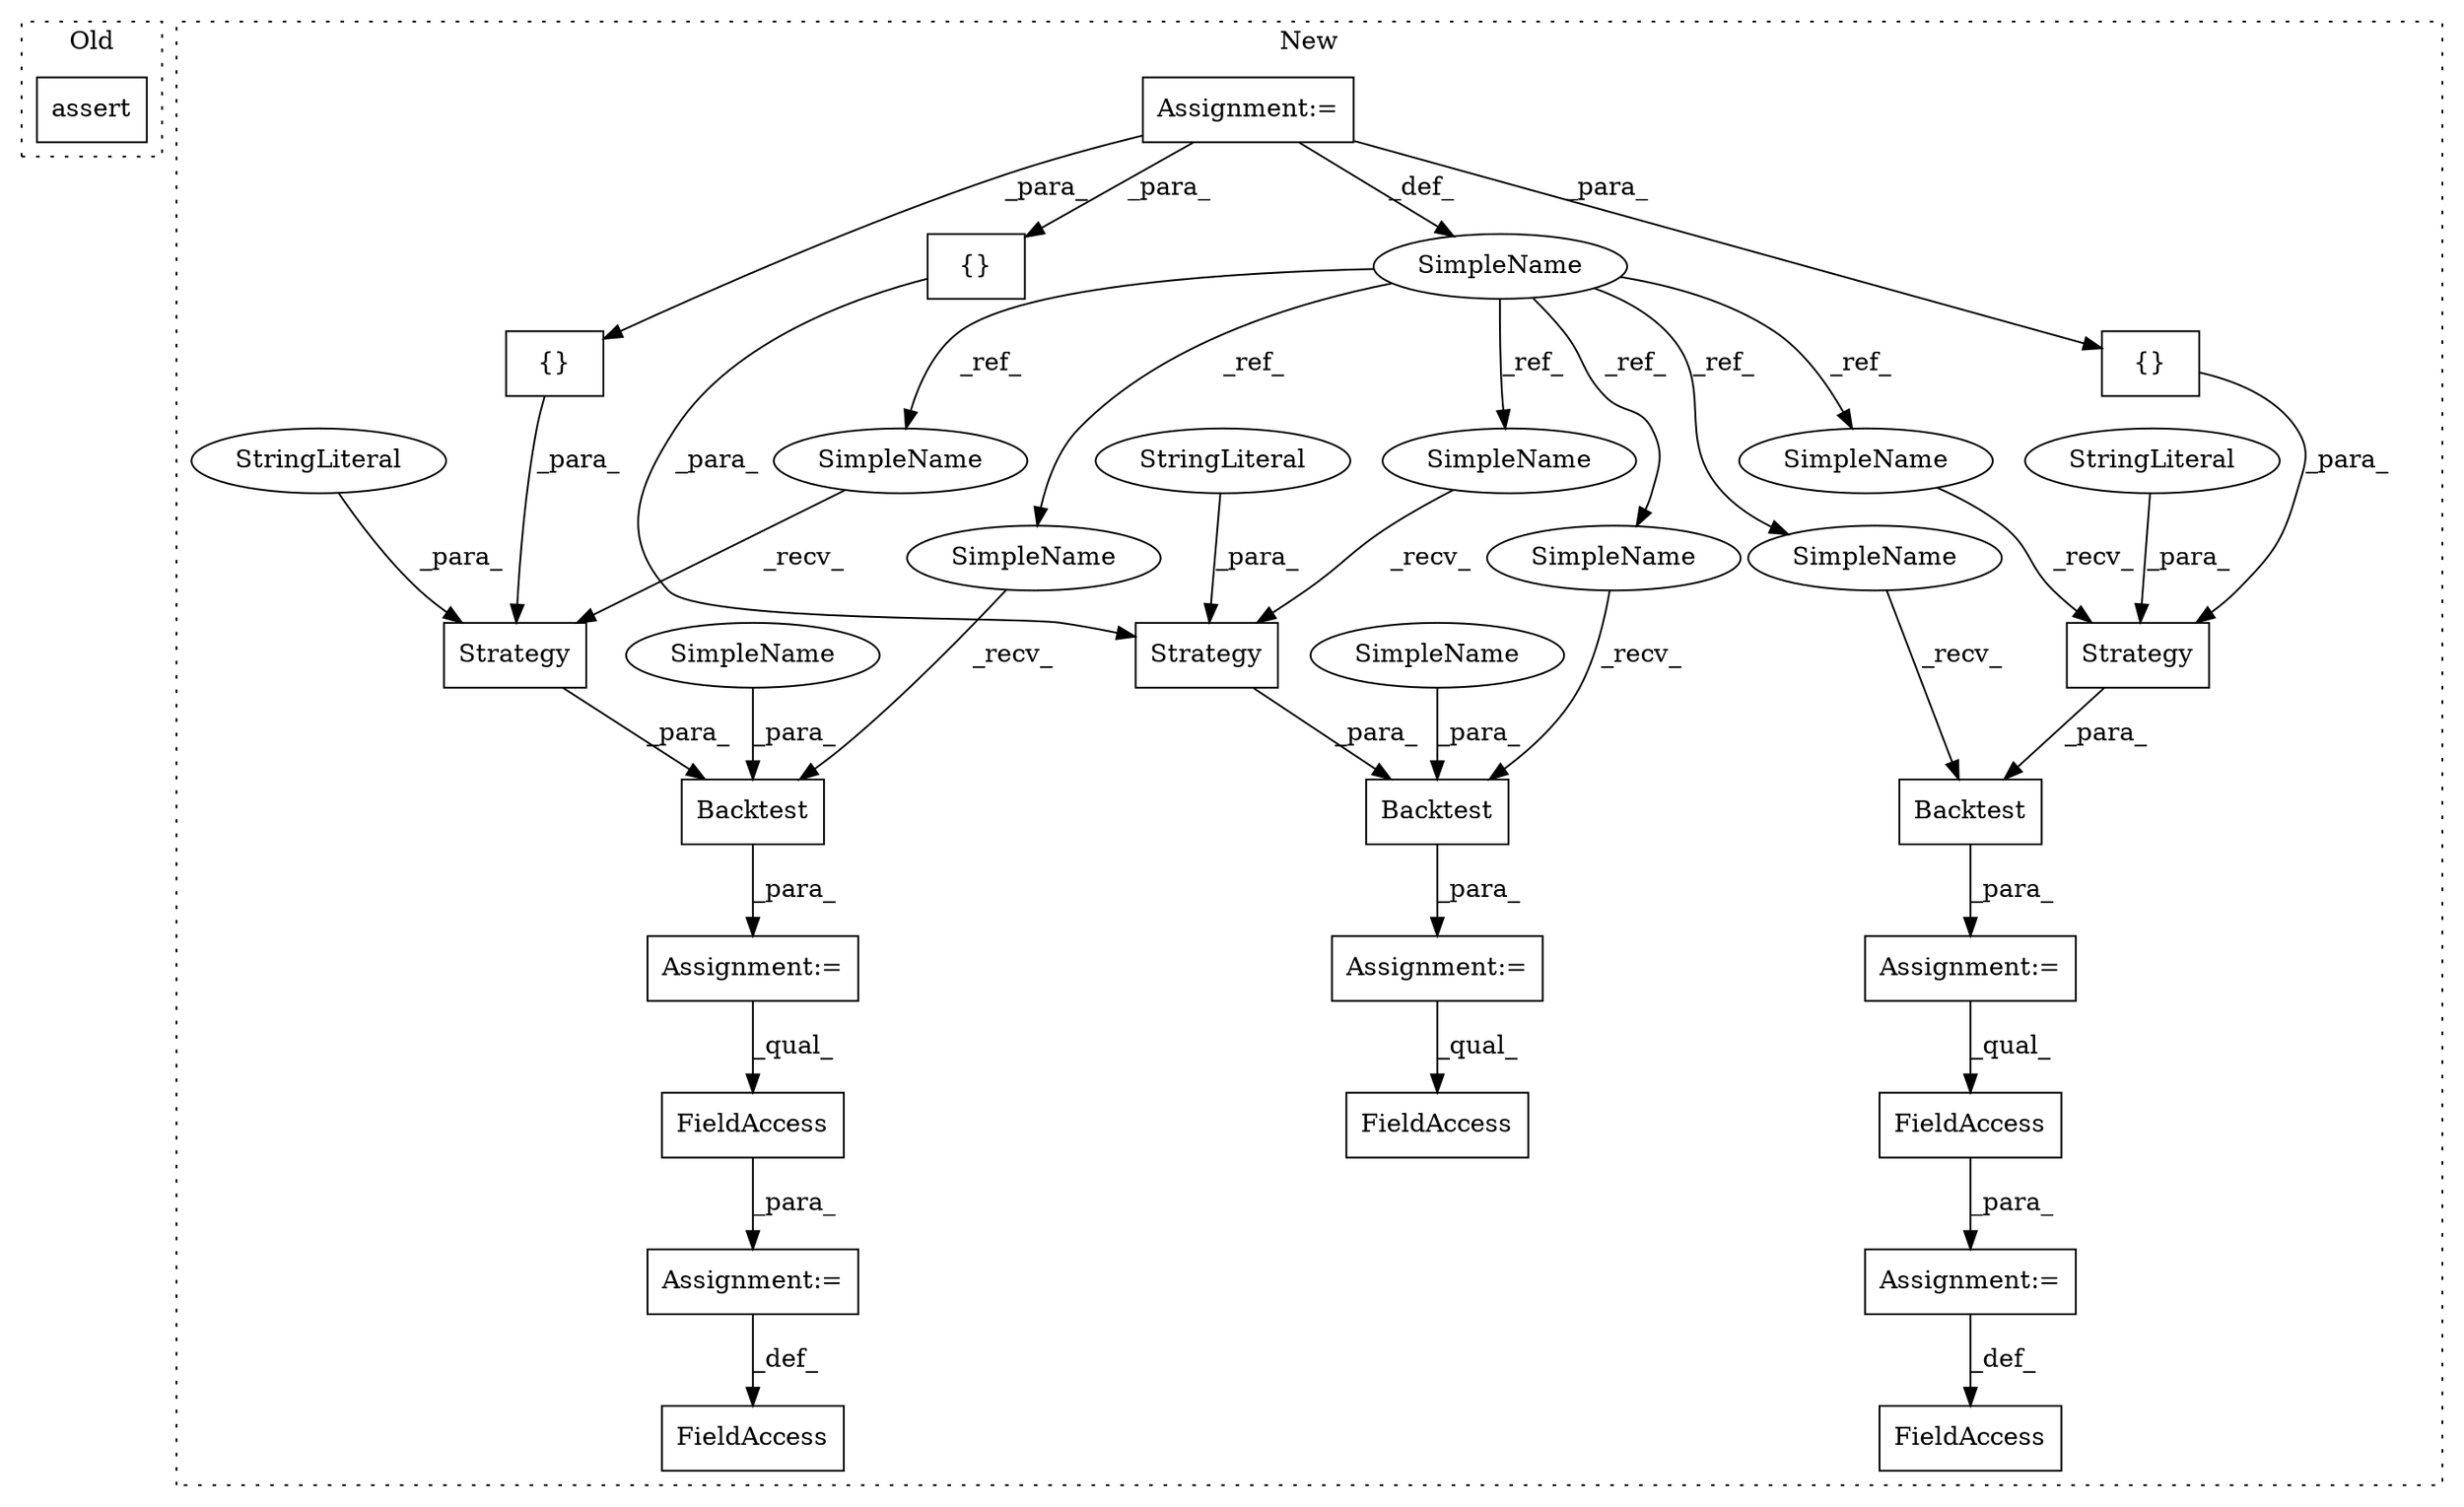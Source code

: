 digraph G {
subgraph cluster0 {
1 [label="assert" a="6" s="3716" l="7" shape="box"];
label = "Old";
style="dotted";
}
subgraph cluster1 {
2 [label="Backtest" a="32" s="4975,5020" l="9,1" shape="box"];
3 [label="{}" a="4" s="5008,5013" l="1,1" shape="box"];
4 [label="FieldAccess" a="22" s="5039" l="13" shape="box"];
5 [label="SimpleName" a="42" s="4092" l="2" shape="ellipse"];
6 [label="Strategy" a="32" s="4987,5014" l="9,1" shape="box"];
7 [label="Assignment:=" a="7" s="4971" l="1" shape="box"];
8 [label="StringLiteral" a="45" s="4996" l="2" shape="ellipse"];
9 [label="Assignment:=" a="7" s="4092" l="2" shape="box"];
10 [label="{}" a="4" s="4655,4660" l="1,1" shape="box"];
11 [label="FieldAccess" a="22" s="4686" l="13" shape="box"];
12 [label="FieldAccess" a="22" s="5027" l="11" shape="box"];
13 [label="FieldAccess" a="22" s="4674" l="11" shape="box"];
14 [label="Strategy" a="32" s="4634,4661" l="9,1" shape="box"];
15 [label="Backtest" a="32" s="4622,4667" l="9,1" shape="box"];
16 [label="Assignment:=" a="7" s="4618" l="1" shape="box"];
17 [label="Assignment:=" a="7" s="5038" l="1" shape="box"];
18 [label="Assignment:=" a="7" s="4685" l="1" shape="box"];
19 [label="StringLiteral" a="45" s="4643" l="2" shape="ellipse"];
20 [label="{}" a="4" s="4414,4419" l="1,1" shape="box"];
21 [label="FieldAccess" a="22" s="4445" l="13" shape="box"];
22 [label="Strategy" a="32" s="4393,4420" l="9,1" shape="box"];
23 [label="Backtest" a="32" s="4381,4426" l="9,1" shape="box"];
24 [label="StringLiteral" a="45" s="4402" l="2" shape="ellipse"];
25 [label="Assignment:=" a="7" s="4377" l="1" shape="box"];
26 [label="SimpleName" a="42" s="4422" l="4" shape="ellipse"];
27 [label="SimpleName" a="42" s="4663" l="4" shape="ellipse"];
28 [label="SimpleName" a="42" s="4972" l="2" shape="ellipse"];
29 [label="SimpleName" a="42" s="4631" l="2" shape="ellipse"];
30 [label="SimpleName" a="42" s="4378" l="2" shape="ellipse"];
31 [label="SimpleName" a="42" s="4619" l="2" shape="ellipse"];
32 [label="SimpleName" a="42" s="4390" l="2" shape="ellipse"];
33 [label="SimpleName" a="42" s="4984" l="2" shape="ellipse"];
label = "New";
style="dotted";
}
2 -> 7 [label="_para_"];
3 -> 6 [label="_para_"];
4 -> 17 [label="_para_"];
5 -> 32 [label="_ref_"];
5 -> 29 [label="_ref_"];
5 -> 31 [label="_ref_"];
5 -> 30 [label="_ref_"];
5 -> 33 [label="_ref_"];
5 -> 28 [label="_ref_"];
6 -> 2 [label="_para_"];
7 -> 4 [label="_qual_"];
8 -> 6 [label="_para_"];
9 -> 20 [label="_para_"];
9 -> 3 [label="_para_"];
9 -> 5 [label="_def_"];
9 -> 10 [label="_para_"];
10 -> 14 [label="_para_"];
11 -> 18 [label="_para_"];
14 -> 15 [label="_para_"];
15 -> 16 [label="_para_"];
16 -> 11 [label="_qual_"];
17 -> 12 [label="_def_"];
18 -> 13 [label="_def_"];
19 -> 14 [label="_para_"];
20 -> 22 [label="_para_"];
22 -> 23 [label="_para_"];
23 -> 25 [label="_para_"];
24 -> 22 [label="_para_"];
25 -> 21 [label="_qual_"];
26 -> 23 [label="_para_"];
27 -> 15 [label="_para_"];
28 -> 2 [label="_recv_"];
29 -> 14 [label="_recv_"];
30 -> 23 [label="_recv_"];
31 -> 15 [label="_recv_"];
32 -> 22 [label="_recv_"];
33 -> 6 [label="_recv_"];
}